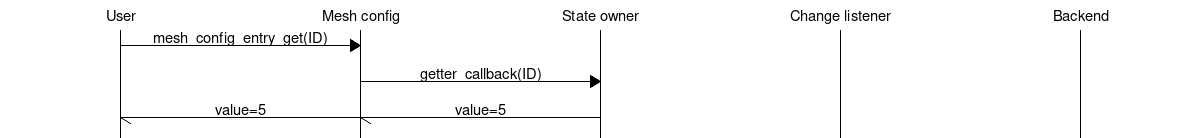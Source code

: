 msc {
    hscale="2.0";
    u [label="User"],
    m [label="Mesh config"],
    s [label="State owner"],
    l [label="Change listener"],
    b [label="Backend"];

    u => m [label="mesh_config_entry_get(ID)"];
    m => s [label="getter_callback(ID)"];
    m <- s [label="value=5"],
    u <- m [label="value=5"];
}